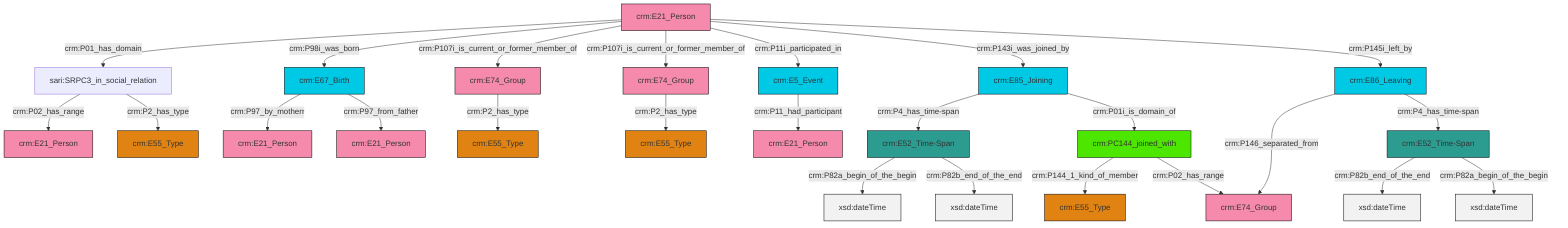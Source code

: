 graph TD
classDef Literal fill:#f2f2f2,stroke:#000000;
classDef CRM_Entity fill:#FFFFFF,stroke:#000000;
classDef Temporal_Entity fill:#00C9E6, stroke:#000000;
classDef Type fill:#E18312, stroke:#000000;
classDef Time-Span fill:#2C9C91, stroke:#000000;
classDef Appellation fill:#FFEB7F, stroke:#000000;
classDef Place fill:#008836, stroke:#000000;
classDef Persistent_Item fill:#B266B2, stroke:#000000;
classDef Conceptual_Object fill:#FFD700, stroke:#000000;
classDef Physical_Thing fill:#D2B48C, stroke:#000000;
classDef Actor fill:#f58aad, stroke:#000000;
classDef PC_Classes fill:#4ce600, stroke:#000000;
classDef Multi fill:#cccccc,stroke:#000000;

2["crm:E21_Person"]:::Actor -->|crm:P01_has_domain| 3["sari:SRPC3_in_social_relation"]:::Default
6["crm:E52_Time-Span"]:::Time-Span -->|crm:P82b_end_of_the_end| 7[xsd:dateTime]:::Literal
9["crm:E86_Leaving"]:::Temporal_Entity -->|crm:P146_separated_from| 10["crm:E74_Group"]:::Actor
13["crm:PC144_joined_with"]:::PC_Classes -->|crm:P144_1_kind_of_member| 14["crm:E55_Type"]:::Type
15["crm:E85_Joining"]:::Temporal_Entity -->|crm:P4_has_time-span| 16["crm:E52_Time-Span"]:::Time-Span
3["sari:SRPC3_in_social_relation"]:::Default -->|crm:P02_has_range| 17["crm:E21_Person"]:::Actor
2["crm:E21_Person"]:::Actor -->|crm:P98i_was_born| 4["crm:E67_Birth"]:::Temporal_Entity
2["crm:E21_Person"]:::Actor -->|crm:P107i_is_current_or_former_member_of| 23["crm:E74_Group"]:::Actor
15["crm:E85_Joining"]:::Temporal_Entity -->|crm:P01i_is_domain_of| 13["crm:PC144_joined_with"]:::PC_Classes
2["crm:E21_Person"]:::Actor -->|crm:P107i_is_current_or_former_member_of| 26["crm:E74_Group"]:::Actor
9["crm:E86_Leaving"]:::Temporal_Entity -->|crm:P4_has_time-span| 6["crm:E52_Time-Span"]:::Time-Span
3["sari:SRPC3_in_social_relation"]:::Default -->|crm:P2_has_type| 27["crm:E55_Type"]:::Type
23["crm:E74_Group"]:::Actor -->|crm:P2_has_type| 11["crm:E55_Type"]:::Type
4["crm:E67_Birth"]:::Temporal_Entity -->|crm:P97_by_motherr| 0["crm:E21_Person"]:::Actor
26["crm:E74_Group"]:::Actor -->|crm:P2_has_type| 18["crm:E55_Type"]:::Type
32["crm:E5_Event"]:::Temporal_Entity -->|crm:P11_had_participant| 33["crm:E21_Person"]:::Actor
2["crm:E21_Person"]:::Actor -->|crm:P11i_participated_in| 32["crm:E5_Event"]:::Temporal_Entity
2["crm:E21_Person"]:::Actor -->|crm:P143i_was_joined_by| 15["crm:E85_Joining"]:::Temporal_Entity
4["crm:E67_Birth"]:::Temporal_Entity -->|crm:P97_from_father| 20["crm:E21_Person"]:::Actor
2["crm:E21_Person"]:::Actor -->|crm:P145i_left_by| 9["crm:E86_Leaving"]:::Temporal_Entity
6["crm:E52_Time-Span"]:::Time-Span -->|crm:P82a_begin_of_the_begin| 40[xsd:dateTime]:::Literal
16["crm:E52_Time-Span"]:::Time-Span -->|crm:P82a_begin_of_the_begin| 41[xsd:dateTime]:::Literal
16["crm:E52_Time-Span"]:::Time-Span -->|crm:P82b_end_of_the_end| 43[xsd:dateTime]:::Literal
13["crm:PC144_joined_with"]:::PC_Classes -->|crm:P02_has_range| 10["crm:E74_Group"]:::Actor